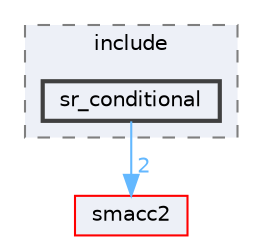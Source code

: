 digraph "smacc2_state_reactor_library/sr_conditional/include/sr_conditional"
{
 // LATEX_PDF_SIZE
  bgcolor="transparent";
  edge [fontname=Helvetica,fontsize=10,labelfontname=Helvetica,labelfontsize=10];
  node [fontname=Helvetica,fontsize=10,shape=box,height=0.2,width=0.4];
  compound=true
  subgraph clusterdir_453a67c61189d534f54b66b790c53eb7 {
    graph [ bgcolor="#edf0f7", pencolor="grey50", label="include", fontname=Helvetica,fontsize=10 style="filled,dashed", URL="dir_453a67c61189d534f54b66b790c53eb7.html",tooltip=""]
  dir_99aff83d18f3cb522dca895cc3a24ab1 [label="sr_conditional", fillcolor="#edf0f7", color="grey25", style="filled,bold", URL="dir_99aff83d18f3cb522dca895cc3a24ab1.html",tooltip=""];
  }
  dir_ce4c19d6108cf5285f3105ec9cd73bf1 [label="smacc2", fillcolor="#edf0f7", color="red", style="filled", URL="dir_ce4c19d6108cf5285f3105ec9cd73bf1.html",tooltip=""];
  dir_99aff83d18f3cb522dca895cc3a24ab1->dir_ce4c19d6108cf5285f3105ec9cd73bf1 [headlabel="2", labeldistance=1.5 headhref="dir_000054_000043.html" color="steelblue1" fontcolor="steelblue1"];
}
